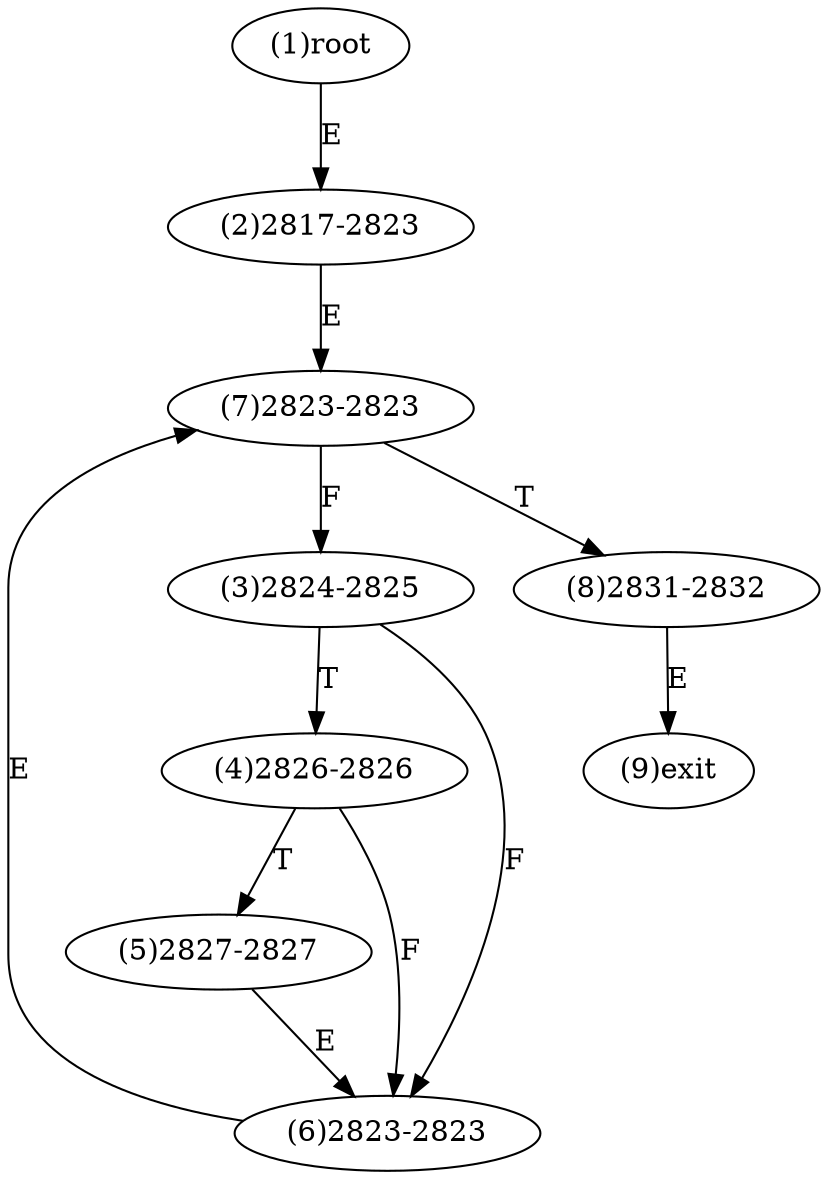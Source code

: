 digraph "" { 
1[ label="(1)root"];
2[ label="(2)2817-2823"];
3[ label="(3)2824-2825"];
4[ label="(4)2826-2826"];
5[ label="(5)2827-2827"];
6[ label="(6)2823-2823"];
7[ label="(7)2823-2823"];
8[ label="(8)2831-2832"];
9[ label="(9)exit"];
1->2[ label="E"];
2->7[ label="E"];
3->6[ label="F"];
3->4[ label="T"];
4->6[ label="F"];
4->5[ label="T"];
5->6[ label="E"];
6->7[ label="E"];
7->3[ label="F"];
7->8[ label="T"];
8->9[ label="E"];
}